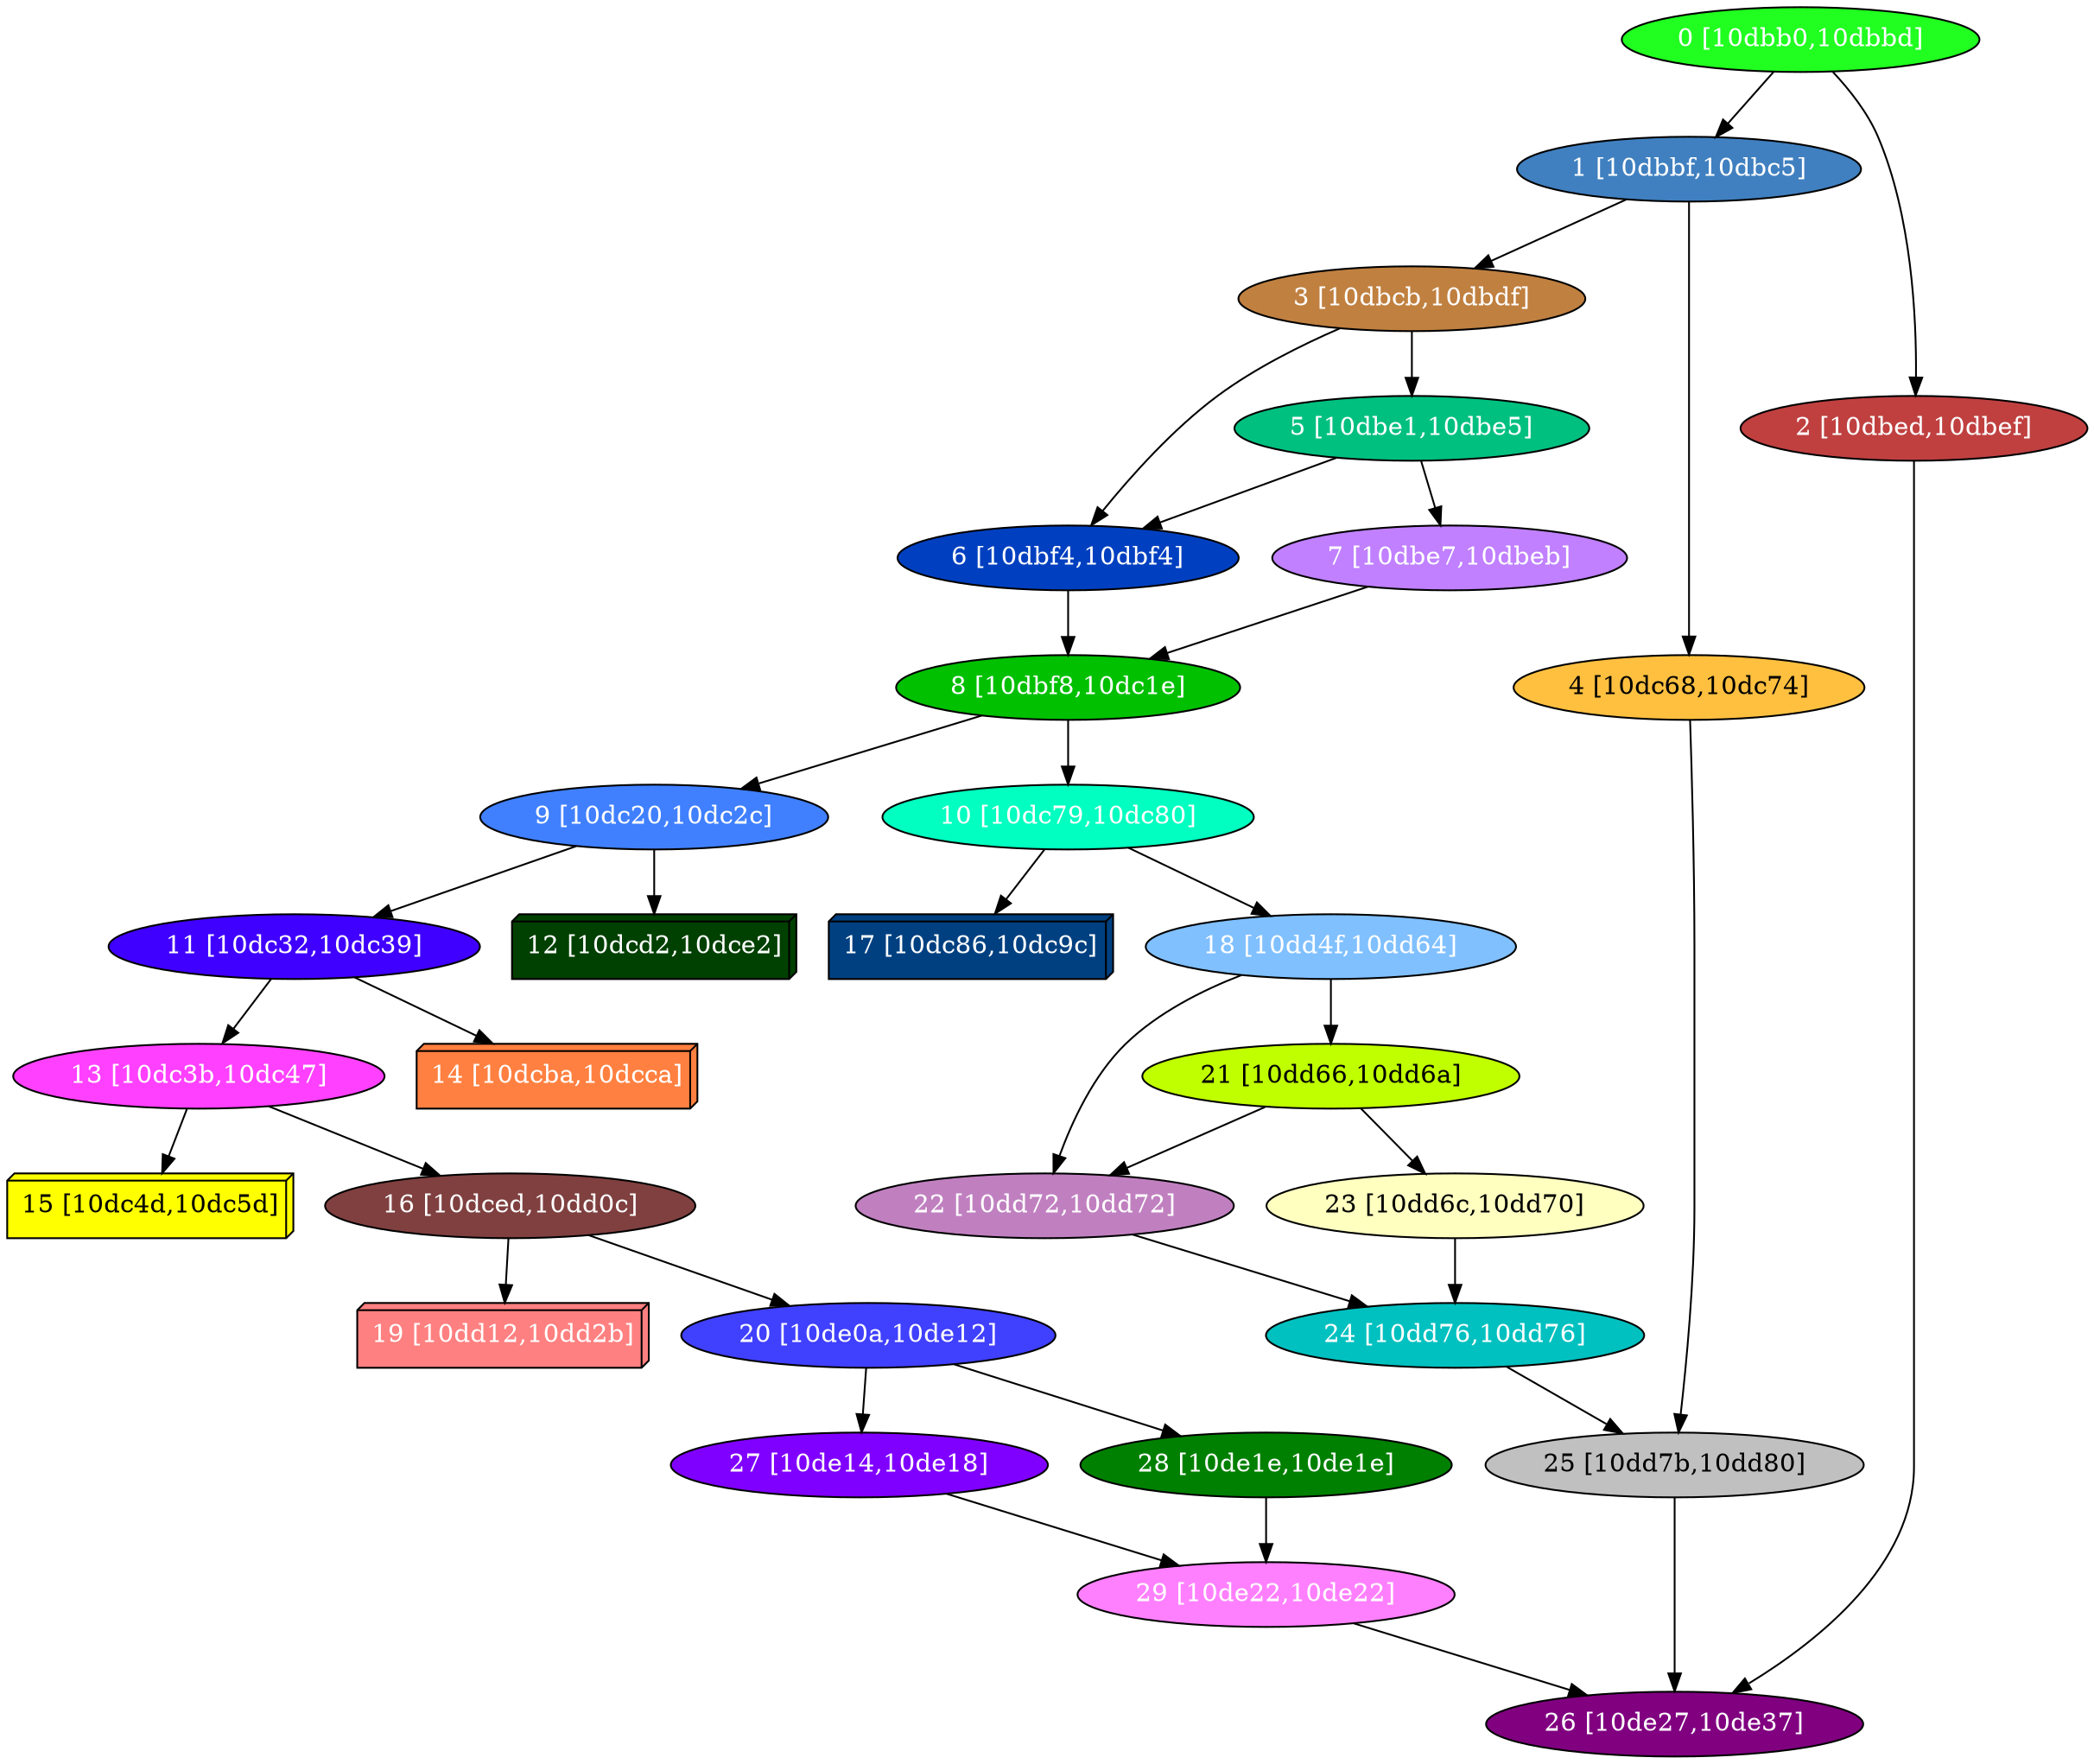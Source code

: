 diGraph libnss3{
	libnss3_0  [style=filled fillcolor="#20FF20" fontcolor="#ffffff" shape=oval label="0 [10dbb0,10dbbd]"]
	libnss3_1  [style=filled fillcolor="#4080C0" fontcolor="#ffffff" shape=oval label="1 [10dbbf,10dbc5]"]
	libnss3_2  [style=filled fillcolor="#C04040" fontcolor="#ffffff" shape=oval label="2 [10dbed,10dbef]"]
	libnss3_3  [style=filled fillcolor="#C08040" fontcolor="#ffffff" shape=oval label="3 [10dbcb,10dbdf]"]
	libnss3_4  [style=filled fillcolor="#FFC040" fontcolor="#000000" shape=oval label="4 [10dc68,10dc74]"]
	libnss3_5  [style=filled fillcolor="#00C080" fontcolor="#ffffff" shape=oval label="5 [10dbe1,10dbe5]"]
	libnss3_6  [style=filled fillcolor="#0040C0" fontcolor="#ffffff" shape=oval label="6 [10dbf4,10dbf4]"]
	libnss3_7  [style=filled fillcolor="#C080FF" fontcolor="#ffffff" shape=oval label="7 [10dbe7,10dbeb]"]
	libnss3_8  [style=filled fillcolor="#00C000" fontcolor="#ffffff" shape=oval label="8 [10dbf8,10dc1e]"]
	libnss3_9  [style=filled fillcolor="#4080FF" fontcolor="#ffffff" shape=oval label="9 [10dc20,10dc2c]"]
	libnss3_a  [style=filled fillcolor="#00FFC0" fontcolor="#ffffff" shape=oval label="10 [10dc79,10dc80]"]
	libnss3_b  [style=filled fillcolor="#4000FF" fontcolor="#ffffff" shape=oval label="11 [10dc32,10dc39]"]
	libnss3_c  [style=filled fillcolor="#004000" fontcolor="#ffffff" shape=box3d label="12 [10dcd2,10dce2]"]
	libnss3_d  [style=filled fillcolor="#FF40FF" fontcolor="#ffffff" shape=oval label="13 [10dc3b,10dc47]"]
	libnss3_e  [style=filled fillcolor="#FF8040" fontcolor="#ffffff" shape=box3d label="14 [10dcba,10dcca]"]
	libnss3_f  [style=filled fillcolor="#FFFF00" fontcolor="#000000" shape=box3d label="15 [10dc4d,10dc5d]"]
	libnss3_10  [style=filled fillcolor="#804040" fontcolor="#ffffff" shape=oval label="16 [10dced,10dd0c]"]
	libnss3_11  [style=filled fillcolor="#004080" fontcolor="#ffffff" shape=box3d label="17 [10dc86,10dc9c]"]
	libnss3_12  [style=filled fillcolor="#80C0FF" fontcolor="#ffffff" shape=oval label="18 [10dd4f,10dd64]"]
	libnss3_13  [style=filled fillcolor="#FF8080" fontcolor="#ffffff" shape=box3d label="19 [10dd12,10dd2b]"]
	libnss3_14  [style=filled fillcolor="#4040FF" fontcolor="#ffffff" shape=oval label="20 [10de0a,10de12]"]
	libnss3_15  [style=filled fillcolor="#C0FF00" fontcolor="#000000" shape=oval label="21 [10dd66,10dd6a]"]
	libnss3_16  [style=filled fillcolor="#C080C0" fontcolor="#ffffff" shape=oval label="22 [10dd72,10dd72]"]
	libnss3_17  [style=filled fillcolor="#FFFFC0" fontcolor="#000000" shape=oval label="23 [10dd6c,10dd70]"]
	libnss3_18  [style=filled fillcolor="#00C0C0" fontcolor="#ffffff" shape=oval label="24 [10dd76,10dd76]"]
	libnss3_19  [style=filled fillcolor="#C0C0C0" fontcolor="#000000" shape=oval label="25 [10dd7b,10dd80]"]
	libnss3_1a  [style=filled fillcolor="#800080" fontcolor="#ffffff" shape=oval label="26 [10de27,10de37]"]
	libnss3_1b  [style=filled fillcolor="#8000FF" fontcolor="#ffffff" shape=oval label="27 [10de14,10de18]"]
	libnss3_1c  [style=filled fillcolor="#008000" fontcolor="#ffffff" shape=oval label="28 [10de1e,10de1e]"]
	libnss3_1d  [style=filled fillcolor="#FF80FF" fontcolor="#ffffff" shape=oval label="29 [10de22,10de22]"]

	libnss3_0 -> libnss3_1
	libnss3_0 -> libnss3_2
	libnss3_1 -> libnss3_3
	libnss3_1 -> libnss3_4
	libnss3_2 -> libnss3_1a
	libnss3_3 -> libnss3_5
	libnss3_3 -> libnss3_6
	libnss3_4 -> libnss3_19
	libnss3_5 -> libnss3_6
	libnss3_5 -> libnss3_7
	libnss3_6 -> libnss3_8
	libnss3_7 -> libnss3_8
	libnss3_8 -> libnss3_9
	libnss3_8 -> libnss3_a
	libnss3_9 -> libnss3_b
	libnss3_9 -> libnss3_c
	libnss3_a -> libnss3_11
	libnss3_a -> libnss3_12
	libnss3_b -> libnss3_d
	libnss3_b -> libnss3_e
	libnss3_d -> libnss3_f
	libnss3_d -> libnss3_10
	libnss3_10 -> libnss3_13
	libnss3_10 -> libnss3_14
	libnss3_12 -> libnss3_15
	libnss3_12 -> libnss3_16
	libnss3_14 -> libnss3_1b
	libnss3_14 -> libnss3_1c
	libnss3_15 -> libnss3_16
	libnss3_15 -> libnss3_17
	libnss3_16 -> libnss3_18
	libnss3_17 -> libnss3_18
	libnss3_18 -> libnss3_19
	libnss3_19 -> libnss3_1a
	libnss3_1b -> libnss3_1d
	libnss3_1c -> libnss3_1d
	libnss3_1d -> libnss3_1a
}